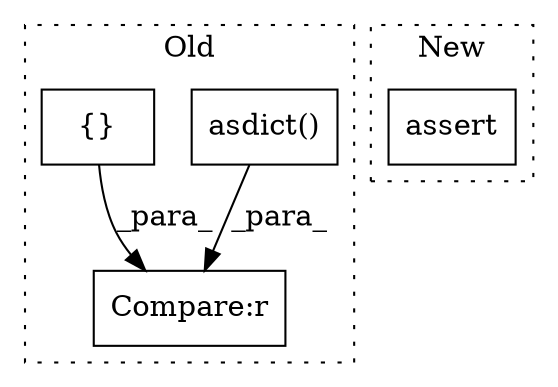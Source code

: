 digraph G {
subgraph cluster0 {
1 [label="asdict()" a="75" s="3203" l="27" shape="box"];
3 [label="Compare:r" a="40" s="3203" l="182" shape="box"];
4 [label="{}" a="95" s="3234,3378" l="10,7" shape="box"];
label = "Old";
style="dotted";
}
subgraph cluster1 {
2 [label="assert" a="65" s="3411" l="7" shape="box"];
label = "New";
style="dotted";
}
1 -> 3 [label="_para_"];
4 -> 3 [label="_para_"];
}